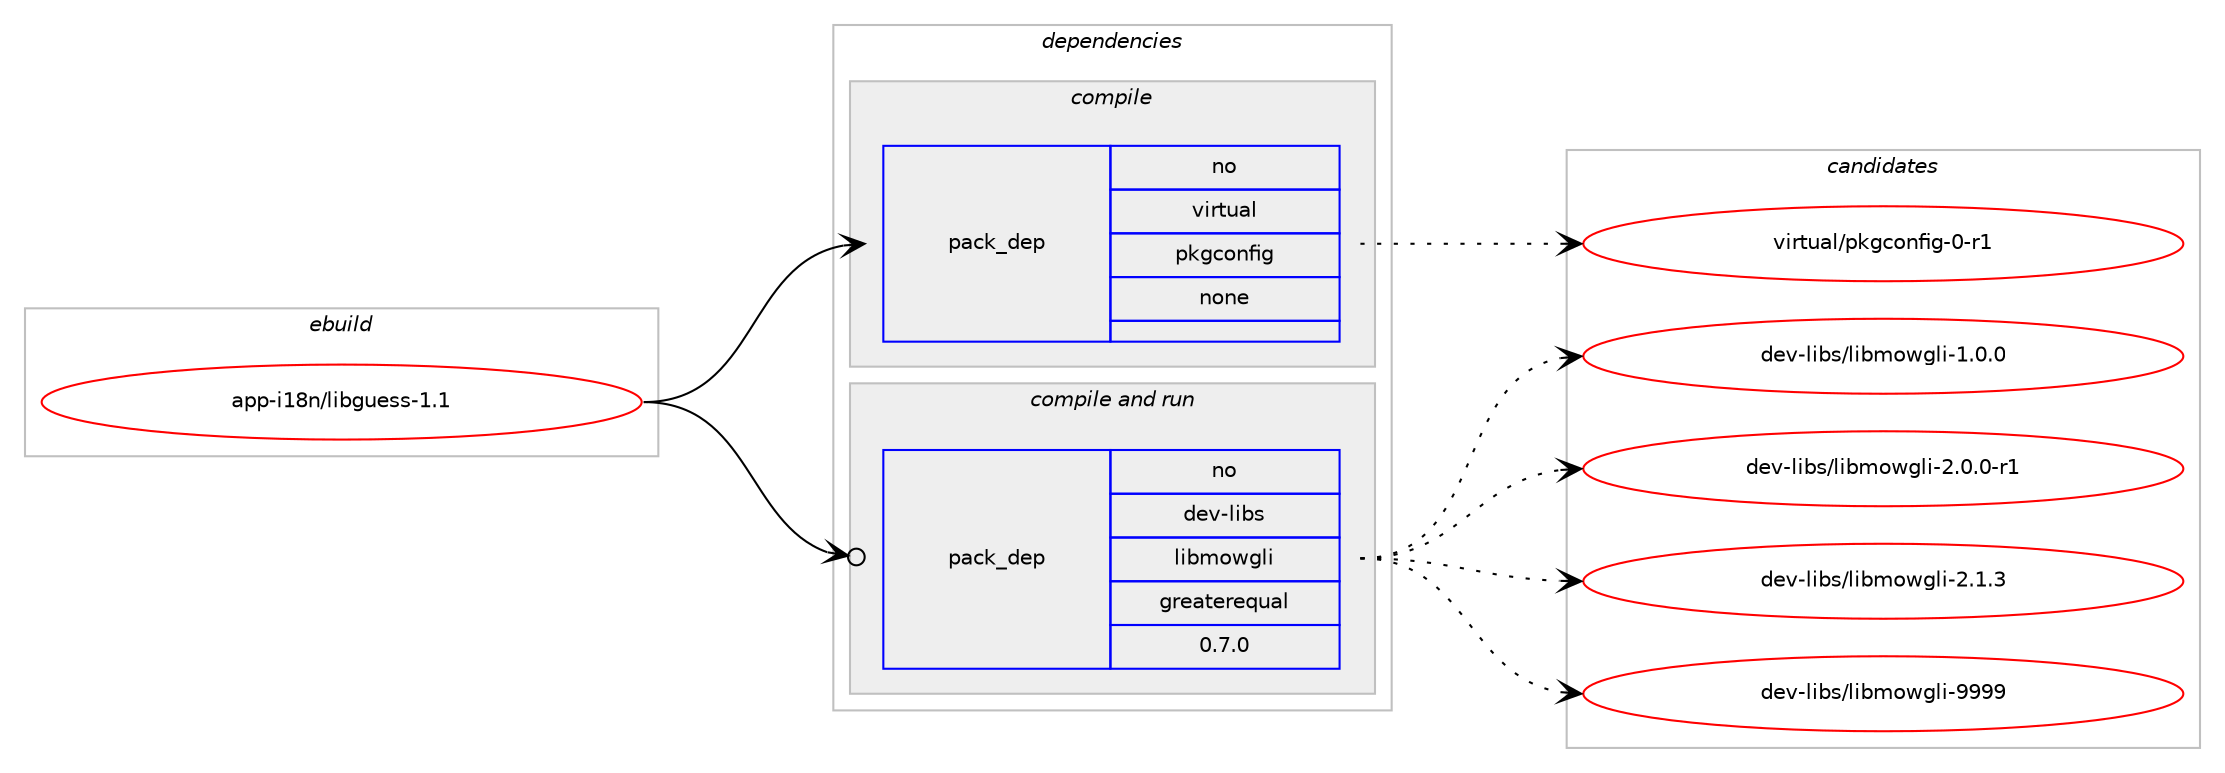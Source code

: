 digraph prolog {

# *************
# Graph options
# *************

newrank=true;
concentrate=true;
compound=true;
graph [rankdir=LR,fontname=Helvetica,fontsize=10,ranksep=1.5];#, ranksep=2.5, nodesep=0.2];
edge  [arrowhead=vee];
node  [fontname=Helvetica,fontsize=10];

# **********
# The ebuild
# **********

subgraph cluster_leftcol {
color=gray;
rank=same;
label=<<i>ebuild</i>>;
id [label="app-i18n/libguess-1.1", color=red, width=4, href="../app-i18n/libguess-1.1.svg"];
}

# ****************
# The dependencies
# ****************

subgraph cluster_midcol {
color=gray;
label=<<i>dependencies</i>>;
subgraph cluster_compile {
fillcolor="#eeeeee";
style=filled;
label=<<i>compile</i>>;
subgraph pack30555 {
dependency43108 [label=<<TABLE BORDER="0" CELLBORDER="1" CELLSPACING="0" CELLPADDING="4" WIDTH="220"><TR><TD ROWSPAN="6" CELLPADDING="30">pack_dep</TD></TR><TR><TD WIDTH="110">no</TD></TR><TR><TD>virtual</TD></TR><TR><TD>pkgconfig</TD></TR><TR><TD>none</TD></TR><TR><TD></TD></TR></TABLE>>, shape=none, color=blue];
}
id:e -> dependency43108:w [weight=20,style="solid",arrowhead="vee"];
}
subgraph cluster_compileandrun {
fillcolor="#eeeeee";
style=filled;
label=<<i>compile and run</i>>;
subgraph pack30556 {
dependency43109 [label=<<TABLE BORDER="0" CELLBORDER="1" CELLSPACING="0" CELLPADDING="4" WIDTH="220"><TR><TD ROWSPAN="6" CELLPADDING="30">pack_dep</TD></TR><TR><TD WIDTH="110">no</TD></TR><TR><TD>dev-libs</TD></TR><TR><TD>libmowgli</TD></TR><TR><TD>greaterequal</TD></TR><TR><TD>0.7.0</TD></TR></TABLE>>, shape=none, color=blue];
}
id:e -> dependency43109:w [weight=20,style="solid",arrowhead="odotvee"];
}
subgraph cluster_run {
fillcolor="#eeeeee";
style=filled;
label=<<i>run</i>>;
}
}

# **************
# The candidates
# **************

subgraph cluster_choices {
rank=same;
color=gray;
label=<<i>candidates</i>>;

subgraph choice30555 {
color=black;
nodesep=1;
choice11810511411611797108471121071039911111010210510345484511449 [label="virtual/pkgconfig-0-r1", color=red, width=4,href="../virtual/pkgconfig-0-r1.svg"];
dependency43108:e -> choice11810511411611797108471121071039911111010210510345484511449:w [style=dotted,weight="100"];
}
subgraph choice30556 {
color=black;
nodesep=1;
choice10010111845108105981154710810598109111119103108105454946484648 [label="dev-libs/libmowgli-1.0.0", color=red, width=4,href="../dev-libs/libmowgli-1.0.0.svg"];
choice100101118451081059811547108105981091111191031081054550464846484511449 [label="dev-libs/libmowgli-2.0.0-r1", color=red, width=4,href="../dev-libs/libmowgli-2.0.0-r1.svg"];
choice10010111845108105981154710810598109111119103108105455046494651 [label="dev-libs/libmowgli-2.1.3", color=red, width=4,href="../dev-libs/libmowgli-2.1.3.svg"];
choice100101118451081059811547108105981091111191031081054557575757 [label="dev-libs/libmowgli-9999", color=red, width=4,href="../dev-libs/libmowgli-9999.svg"];
dependency43109:e -> choice10010111845108105981154710810598109111119103108105454946484648:w [style=dotted,weight="100"];
dependency43109:e -> choice100101118451081059811547108105981091111191031081054550464846484511449:w [style=dotted,weight="100"];
dependency43109:e -> choice10010111845108105981154710810598109111119103108105455046494651:w [style=dotted,weight="100"];
dependency43109:e -> choice100101118451081059811547108105981091111191031081054557575757:w [style=dotted,weight="100"];
}
}

}
